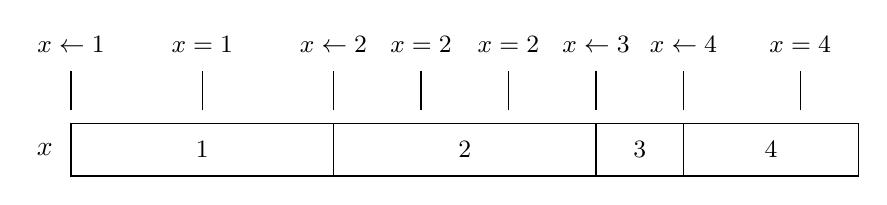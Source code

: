 \begin{tikzpicture}
  \node at (-5.333,0) { $x$ };

  \draw (-5,-0.333) rectangle (-1.667,0.333) node [midway] { \small $1$ };
  \draw (-1.667,-0.333) rectangle (1.667,0.333) node [midway] { \small $2$ };
  \draw (1.667,-0.333) rectangle (2.778,0.333) node [midway] { \small $3$ };
  \draw (2.778,-0.333) rectangle (5,0.333) node [midway] { \small $4$ };

  \draw (-5,0.5) -- (-5,1) node [above=3pt] { \small $x \leftarrow 1$ };
  \draw (-3.333,0.5) -- (-3.333,1) node [above=3pt] { \small $x = 1$ };

  \draw (-1.667,0.5) -- (-1.667,1) node [above=3pt] { \small $x \leftarrow 2$ };
  \draw (-0.555,0.5) -- (-0.555,1) node [above=3pt] { \small $x = 2$ };
  \draw (0.555,0.5) -- (0.555,1) node [above=3pt] { \small $x = 2$ };

  \draw (1.667,0.5) -- (1.667,1) node [above=3pt] { \small $x \leftarrow 3$ };

  \draw (2.778,0.5) -- (2.778,1) node [above=3pt] { \small $x \leftarrow 4$ };
  \draw (4.26,0.5) -- (4.26,1) node [above=3pt] { \small $x = 4$ };
\end{tikzpicture}

